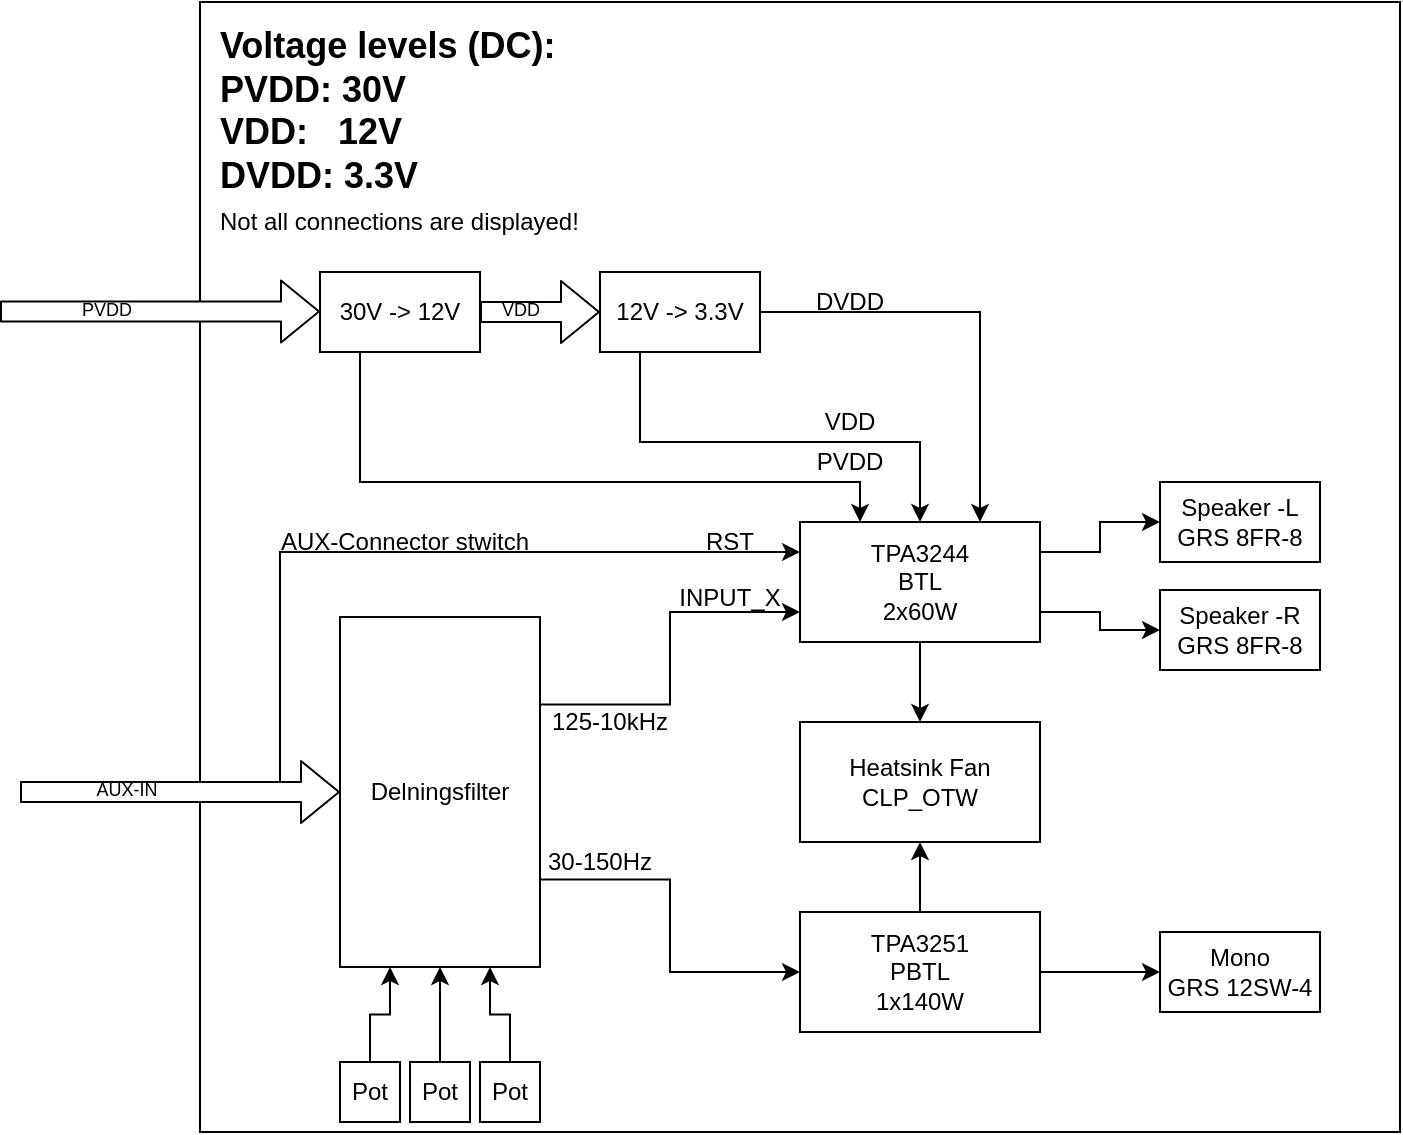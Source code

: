<mxfile version="14.2.6" type="device"><diagram id="aFCmvRGNOCI-hhNVUhPd" name="Page-1"><mxGraphModel dx="782" dy="738" grid="1" gridSize="10" guides="1" tooltips="1" connect="1" arrows="1" fold="1" page="1" pageScale="1" pageWidth="1169" pageHeight="827" math="0" shadow="0"><root><mxCell id="0"/><mxCell id="1" parent="0"/><mxCell id="Fwg9t9nEmIcbAaSvSscl-1" value="" style="rounded=0;whiteSpace=wrap;html=1;fillColor=none;" parent="1" vertex="1"><mxGeometry x="150" y="100" width="600" height="565" as="geometry"/></mxCell><mxCell id="Fwg9t9nEmIcbAaSvSscl-23" style="edgeStyle=orthogonalEdgeStyle;rounded=0;orthogonalLoop=1;jettySize=auto;html=1;exitX=1;exitY=0.25;exitDx=0;exitDy=0;entryX=0;entryY=0.5;entryDx=0;entryDy=0;" parent="1" source="Fwg9t9nEmIcbAaSvSscl-2" target="Fwg9t9nEmIcbAaSvSscl-21" edge="1"><mxGeometry relative="1" as="geometry"/></mxCell><mxCell id="Fwg9t9nEmIcbAaSvSscl-24" style="edgeStyle=orthogonalEdgeStyle;rounded=0;orthogonalLoop=1;jettySize=auto;html=1;exitX=1;exitY=0.75;exitDx=0;exitDy=0;entryX=0;entryY=0.5;entryDx=0;entryDy=0;" parent="1" source="Fwg9t9nEmIcbAaSvSscl-2" target="Fwg9t9nEmIcbAaSvSscl-22" edge="1"><mxGeometry relative="1" as="geometry"/></mxCell><mxCell id="cR1HICmoqcdWBivsADAA-20" style="edgeStyle=orthogonalEdgeStyle;rounded=0;orthogonalLoop=1;jettySize=auto;html=1;exitX=0.5;exitY=1;exitDx=0;exitDy=0;entryX=0.5;entryY=0;entryDx=0;entryDy=0;" edge="1" parent="1" source="Fwg9t9nEmIcbAaSvSscl-2" target="Fwg9t9nEmIcbAaSvSscl-16"><mxGeometry relative="1" as="geometry"/></mxCell><mxCell id="Fwg9t9nEmIcbAaSvSscl-2" value="TPA3244&lt;br&gt;BTL&lt;br&gt;2x60W" style="rounded=0;whiteSpace=wrap;html=1;fillColor=none;" parent="1" vertex="1"><mxGeometry x="450" y="360" width="120" height="60" as="geometry"/></mxCell><mxCell id="Fwg9t9nEmIcbAaSvSscl-26" style="edgeStyle=orthogonalEdgeStyle;rounded=0;orthogonalLoop=1;jettySize=auto;html=1;exitX=1;exitY=0.5;exitDx=0;exitDy=0;entryX=0;entryY=0.5;entryDx=0;entryDy=0;" parent="1" source="Fwg9t9nEmIcbAaSvSscl-3" target="Fwg9t9nEmIcbAaSvSscl-25" edge="1"><mxGeometry relative="1" as="geometry"/></mxCell><mxCell id="cR1HICmoqcdWBivsADAA-19" style="edgeStyle=orthogonalEdgeStyle;rounded=0;orthogonalLoop=1;jettySize=auto;html=1;exitX=0.5;exitY=0;exitDx=0;exitDy=0;entryX=0.5;entryY=1;entryDx=0;entryDy=0;" edge="1" parent="1" source="Fwg9t9nEmIcbAaSvSscl-3" target="Fwg9t9nEmIcbAaSvSscl-16"><mxGeometry relative="1" as="geometry"/></mxCell><mxCell id="Fwg9t9nEmIcbAaSvSscl-3" value="TPA3251&lt;br&gt;PBTL&lt;br&gt;1x140W" style="rounded=0;whiteSpace=wrap;html=1;fillColor=none;" parent="1" vertex="1"><mxGeometry x="450" y="555" width="120" height="60" as="geometry"/></mxCell><mxCell id="Fwg9t9nEmIcbAaSvSscl-6" style="edgeStyle=orthogonalEdgeStyle;rounded=0;orthogonalLoop=1;jettySize=auto;html=1;exitX=1;exitY=0.25;exitDx=0;exitDy=0;entryX=0;entryY=0.75;entryDx=0;entryDy=0;" parent="1" source="Fwg9t9nEmIcbAaSvSscl-4" target="Fwg9t9nEmIcbAaSvSscl-2" edge="1"><mxGeometry relative="1" as="geometry"/></mxCell><mxCell id="Fwg9t9nEmIcbAaSvSscl-7" style="edgeStyle=orthogonalEdgeStyle;rounded=0;orthogonalLoop=1;jettySize=auto;html=1;exitX=1;exitY=0.75;exitDx=0;exitDy=0;entryX=0;entryY=0.5;entryDx=0;entryDy=0;" parent="1" source="Fwg9t9nEmIcbAaSvSscl-4" target="Fwg9t9nEmIcbAaSvSscl-3" edge="1"><mxGeometry relative="1" as="geometry"/></mxCell><mxCell id="Fwg9t9nEmIcbAaSvSscl-4" value="Delningsfilter" style="rounded=0;whiteSpace=wrap;html=1;fillColor=none;" parent="1" vertex="1"><mxGeometry x="220" y="407.5" width="100" height="175" as="geometry"/></mxCell><mxCell id="Fwg9t9nEmIcbAaSvSscl-8" value="30-150Hz" style="text;html=1;strokeColor=none;fillColor=none;align=center;verticalAlign=middle;whiteSpace=wrap;rounded=0;" parent="1" vertex="1"><mxGeometry x="320" y="520" width="60" height="20" as="geometry"/></mxCell><mxCell id="Fwg9t9nEmIcbAaSvSscl-9" value="125-10kHz" style="text;html=1;strokeColor=none;fillColor=none;align=center;verticalAlign=middle;whiteSpace=wrap;rounded=0;" parent="1" vertex="1"><mxGeometry x="320" y="450" width="70" height="20" as="geometry"/></mxCell><mxCell id="Fwg9t9nEmIcbAaSvSscl-13" style="edgeStyle=orthogonalEdgeStyle;rounded=0;orthogonalLoop=1;jettySize=auto;html=1;exitX=0.5;exitY=0;exitDx=0;exitDy=0;entryX=0.25;entryY=1;entryDx=0;entryDy=0;" parent="1" source="Fwg9t9nEmIcbAaSvSscl-10" target="Fwg9t9nEmIcbAaSvSscl-4" edge="1"><mxGeometry relative="1" as="geometry"/></mxCell><mxCell id="Fwg9t9nEmIcbAaSvSscl-10" value="Pot" style="rounded=0;whiteSpace=wrap;html=1;fillColor=none;" parent="1" vertex="1"><mxGeometry x="220" y="630" width="30" height="30" as="geometry"/></mxCell><mxCell id="Fwg9t9nEmIcbAaSvSscl-14" style="edgeStyle=orthogonalEdgeStyle;rounded=0;orthogonalLoop=1;jettySize=auto;html=1;exitX=0.5;exitY=0;exitDx=0;exitDy=0;entryX=0.5;entryY=1;entryDx=0;entryDy=0;" parent="1" source="Fwg9t9nEmIcbAaSvSscl-11" target="Fwg9t9nEmIcbAaSvSscl-4" edge="1"><mxGeometry relative="1" as="geometry"/></mxCell><mxCell id="Fwg9t9nEmIcbAaSvSscl-11" value="Pot" style="rounded=0;whiteSpace=wrap;html=1;fillColor=none;" parent="1" vertex="1"><mxGeometry x="255" y="630" width="30" height="30" as="geometry"/></mxCell><mxCell id="Fwg9t9nEmIcbAaSvSscl-15" style="edgeStyle=orthogonalEdgeStyle;rounded=0;orthogonalLoop=1;jettySize=auto;html=1;exitX=0.5;exitY=0;exitDx=0;exitDy=0;entryX=0.75;entryY=1;entryDx=0;entryDy=0;" parent="1" source="Fwg9t9nEmIcbAaSvSscl-12" target="Fwg9t9nEmIcbAaSvSscl-4" edge="1"><mxGeometry relative="1" as="geometry"/></mxCell><mxCell id="Fwg9t9nEmIcbAaSvSscl-12" value="Pot" style="rounded=0;whiteSpace=wrap;html=1;fillColor=none;" parent="1" vertex="1"><mxGeometry x="290" y="630" width="30" height="30" as="geometry"/></mxCell><mxCell id="Fwg9t9nEmIcbAaSvSscl-16" value="Heatsink Fan&lt;br&gt;CLP_OTW" style="rounded=0;whiteSpace=wrap;html=1;fillColor=none;" parent="1" vertex="1"><mxGeometry x="450" y="460" width="120" height="60" as="geometry"/></mxCell><mxCell id="Fwg9t9nEmIcbAaSvSscl-21" value="Speaker -L&lt;br&gt;GRS 8FR-8" style="rounded=0;whiteSpace=wrap;html=1;fillColor=none;" parent="1" vertex="1"><mxGeometry x="630" y="340" width="80" height="40" as="geometry"/></mxCell><mxCell id="Fwg9t9nEmIcbAaSvSscl-22" value="Speaker -R&lt;br&gt;GRS 8FR-8" style="rounded=0;whiteSpace=wrap;html=1;fillColor=none;" parent="1" vertex="1"><mxGeometry x="630" y="394" width="80" height="40" as="geometry"/></mxCell><mxCell id="Fwg9t9nEmIcbAaSvSscl-25" value="Mono&lt;br&gt;GRS 12SW-4" style="rounded=0;whiteSpace=wrap;html=1;fillColor=none;" parent="1" vertex="1"><mxGeometry x="630" y="565" width="80" height="40" as="geometry"/></mxCell><mxCell id="Fwg9t9nEmIcbAaSvSscl-28" value="" style="shape=flexArrow;endArrow=classic;html=1;entryX=0;entryY=0.5;entryDx=0;entryDy=0;fillColor=#ffffff;" parent="1" target="Fwg9t9nEmIcbAaSvSscl-4" edge="1"><mxGeometry width="50" height="50" relative="1" as="geometry"><mxPoint x="60" y="495" as="sourcePoint"/><mxPoint x="110" y="470" as="targetPoint"/></mxGeometry></mxCell><mxCell id="Fwg9t9nEmIcbAaSvSscl-29" value="AUX-IN" style="edgeLabel;html=1;align=center;verticalAlign=middle;resizable=0;points=[];labelBackgroundColor=none;fontSize=9;" parent="Fwg9t9nEmIcbAaSvSscl-28" vertex="1" connectable="0"><mxGeometry x="-0.345" y="1" relative="1" as="geometry"><mxPoint as="offset"/></mxGeometry></mxCell><mxCell id="Fwg9t9nEmIcbAaSvSscl-32" value="&lt;h1&gt;Voltage levels (DC):&lt;br&gt;PVDD: 30V&lt;br&gt;VDD:&amp;nbsp; &amp;nbsp;12V&lt;br&gt;DVDD: 3.3V&lt;br&gt;&lt;span style=&quot;font-weight: normal&quot;&gt;&lt;font style=&quot;font-size: 12px&quot;&gt;Not all connections are displayed!&lt;/font&gt;&lt;/span&gt;&lt;/h1&gt;" style="text;html=1;strokeColor=none;fillColor=none;spacing=5;spacingTop=-20;whiteSpace=wrap;overflow=hidden;rounded=0;labelBackgroundColor=none;fontSize=9;" parent="1" vertex="1"><mxGeometry x="155" y="110" width="190" height="120" as="geometry"/></mxCell><mxCell id="Fwg9t9nEmIcbAaSvSscl-34" value="" style="endArrow=classic;html=1;fillColor=#ffffff;fontSize=9;entryX=0;entryY=0.25;entryDx=0;entryDy=0;rounded=0;" parent="1" target="Fwg9t9nEmIcbAaSvSscl-2" edge="1"><mxGeometry width="50" height="50" relative="1" as="geometry"><mxPoint x="190" y="490" as="sourcePoint"/><mxPoint x="230" y="357.5" as="targetPoint"/><Array as="points"><mxPoint x="190" y="375"/></Array></mxGeometry></mxCell><mxCell id="Fwg9t9nEmIcbAaSvSscl-35" value="AUX-Connector stwitch" style="text;html=1;strokeColor=none;fillColor=none;align=center;verticalAlign=middle;whiteSpace=wrap;rounded=0;" parent="1" vertex="1"><mxGeometry x="185" y="360" width="135" height="20" as="geometry"/></mxCell><mxCell id="Fwg9t9nEmIcbAaSvSscl-36" value="RST" style="text;html=1;strokeColor=none;fillColor=none;align=center;verticalAlign=middle;whiteSpace=wrap;rounded=0;" parent="1" vertex="1"><mxGeometry x="400" y="360" width="30" height="20" as="geometry"/></mxCell><mxCell id="cR1HICmoqcdWBivsADAA-2" value="" style="shape=flexArrow;endArrow=classic;html=1;entryX=0;entryY=0.5;entryDx=0;entryDy=0;fillColor=#ffffff;" edge="1" parent="1"><mxGeometry width="50" height="50" relative="1" as="geometry"><mxPoint x="50" y="254.76" as="sourcePoint"/><mxPoint x="210" y="254.76" as="targetPoint"/></mxGeometry></mxCell><mxCell id="cR1HICmoqcdWBivsADAA-3" value="PVDD" style="edgeLabel;html=1;align=center;verticalAlign=middle;resizable=0;points=[];labelBackgroundColor=none;fontSize=9;" vertex="1" connectable="0" parent="cR1HICmoqcdWBivsADAA-2"><mxGeometry x="-0.345" y="1" relative="1" as="geometry"><mxPoint as="offset"/></mxGeometry></mxCell><mxCell id="cR1HICmoqcdWBivsADAA-8" value="" style="edgeStyle=orthogonalEdgeStyle;rounded=0;orthogonalLoop=1;jettySize=auto;html=1;" edge="1" parent="1" source="cR1HICmoqcdWBivsADAA-4" target="cR1HICmoqcdWBivsADAA-5"><mxGeometry relative="1" as="geometry"/></mxCell><mxCell id="cR1HICmoqcdWBivsADAA-14" style="edgeStyle=orthogonalEdgeStyle;rounded=0;orthogonalLoop=1;jettySize=auto;html=1;exitX=0.25;exitY=1;exitDx=0;exitDy=0;entryX=0.25;entryY=0;entryDx=0;entryDy=0;" edge="1" parent="1" source="cR1HICmoqcdWBivsADAA-4" target="Fwg9t9nEmIcbAaSvSscl-2"><mxGeometry relative="1" as="geometry"><Array as="points"><mxPoint x="230" y="340"/><mxPoint x="480" y="340"/></Array></mxGeometry></mxCell><mxCell id="cR1HICmoqcdWBivsADAA-15" style="edgeStyle=orthogonalEdgeStyle;rounded=0;orthogonalLoop=1;jettySize=auto;html=1;exitX=0.25;exitY=1;exitDx=0;exitDy=0;" edge="1" parent="1" source="cR1HICmoqcdWBivsADAA-5" target="Fwg9t9nEmIcbAaSvSscl-2"><mxGeometry relative="1" as="geometry"><Array as="points"><mxPoint x="370" y="320"/><mxPoint x="510" y="320"/></Array></mxGeometry></mxCell><mxCell id="cR1HICmoqcdWBivsADAA-4" value="30V -&amp;gt; 12V" style="rounded=0;whiteSpace=wrap;html=1;fillColor=none;" vertex="1" parent="1"><mxGeometry x="210" y="235" width="80" height="40" as="geometry"/></mxCell><mxCell id="cR1HICmoqcdWBivsADAA-17" style="edgeStyle=orthogonalEdgeStyle;rounded=0;orthogonalLoop=1;jettySize=auto;html=1;exitX=1;exitY=0.5;exitDx=0;exitDy=0;entryX=0.75;entryY=0;entryDx=0;entryDy=0;" edge="1" parent="1" source="cR1HICmoqcdWBivsADAA-5" target="Fwg9t9nEmIcbAaSvSscl-2"><mxGeometry relative="1" as="geometry"/></mxCell><mxCell id="cR1HICmoqcdWBivsADAA-5" value="12V -&amp;gt; 3.3V" style="rounded=0;whiteSpace=wrap;html=1;fillColor=none;" vertex="1" parent="1"><mxGeometry x="350" y="235" width="80" height="40" as="geometry"/></mxCell><mxCell id="cR1HICmoqcdWBivsADAA-6" value="" style="shape=flexArrow;endArrow=classic;html=1;entryX=0;entryY=0.5;entryDx=0;entryDy=0;fillColor=#ffffff;" edge="1" parent="1" target="cR1HICmoqcdWBivsADAA-5"><mxGeometry width="50" height="50" relative="1" as="geometry"><mxPoint x="290" y="255" as="sourcePoint"/><mxPoint x="330" y="255" as="targetPoint"/></mxGeometry></mxCell><mxCell id="cR1HICmoqcdWBivsADAA-7" value="VDD" style="edgeLabel;html=1;align=center;verticalAlign=middle;resizable=0;points=[];labelBackgroundColor=none;fontSize=9;" vertex="1" connectable="0" parent="cR1HICmoqcdWBivsADAA-6"><mxGeometry x="-0.345" y="1" relative="1" as="geometry"><mxPoint as="offset"/></mxGeometry></mxCell><mxCell id="cR1HICmoqcdWBivsADAA-11" value="INPUT_X" style="text;html=1;strokeColor=none;fillColor=none;align=center;verticalAlign=middle;whiteSpace=wrap;rounded=0;" vertex="1" parent="1"><mxGeometry x="400" y="387.5" width="30" height="20" as="geometry"/></mxCell><mxCell id="cR1HICmoqcdWBivsADAA-12" value="PVDD" style="text;html=1;strokeColor=none;fillColor=none;align=center;verticalAlign=middle;whiteSpace=wrap;rounded=0;" vertex="1" parent="1"><mxGeometry x="460" y="320" width="30" height="20" as="geometry"/></mxCell><mxCell id="cR1HICmoqcdWBivsADAA-16" value="VDD" style="text;html=1;strokeColor=none;fillColor=none;align=center;verticalAlign=middle;whiteSpace=wrap;rounded=0;" vertex="1" parent="1"><mxGeometry x="460" y="300" width="30" height="20" as="geometry"/></mxCell><mxCell id="cR1HICmoqcdWBivsADAA-18" value="DVDD" style="text;html=1;strokeColor=none;fillColor=none;align=center;verticalAlign=middle;whiteSpace=wrap;rounded=0;" vertex="1" parent="1"><mxGeometry x="460" y="240" width="30" height="20" as="geometry"/></mxCell></root></mxGraphModel></diagram></mxfile>